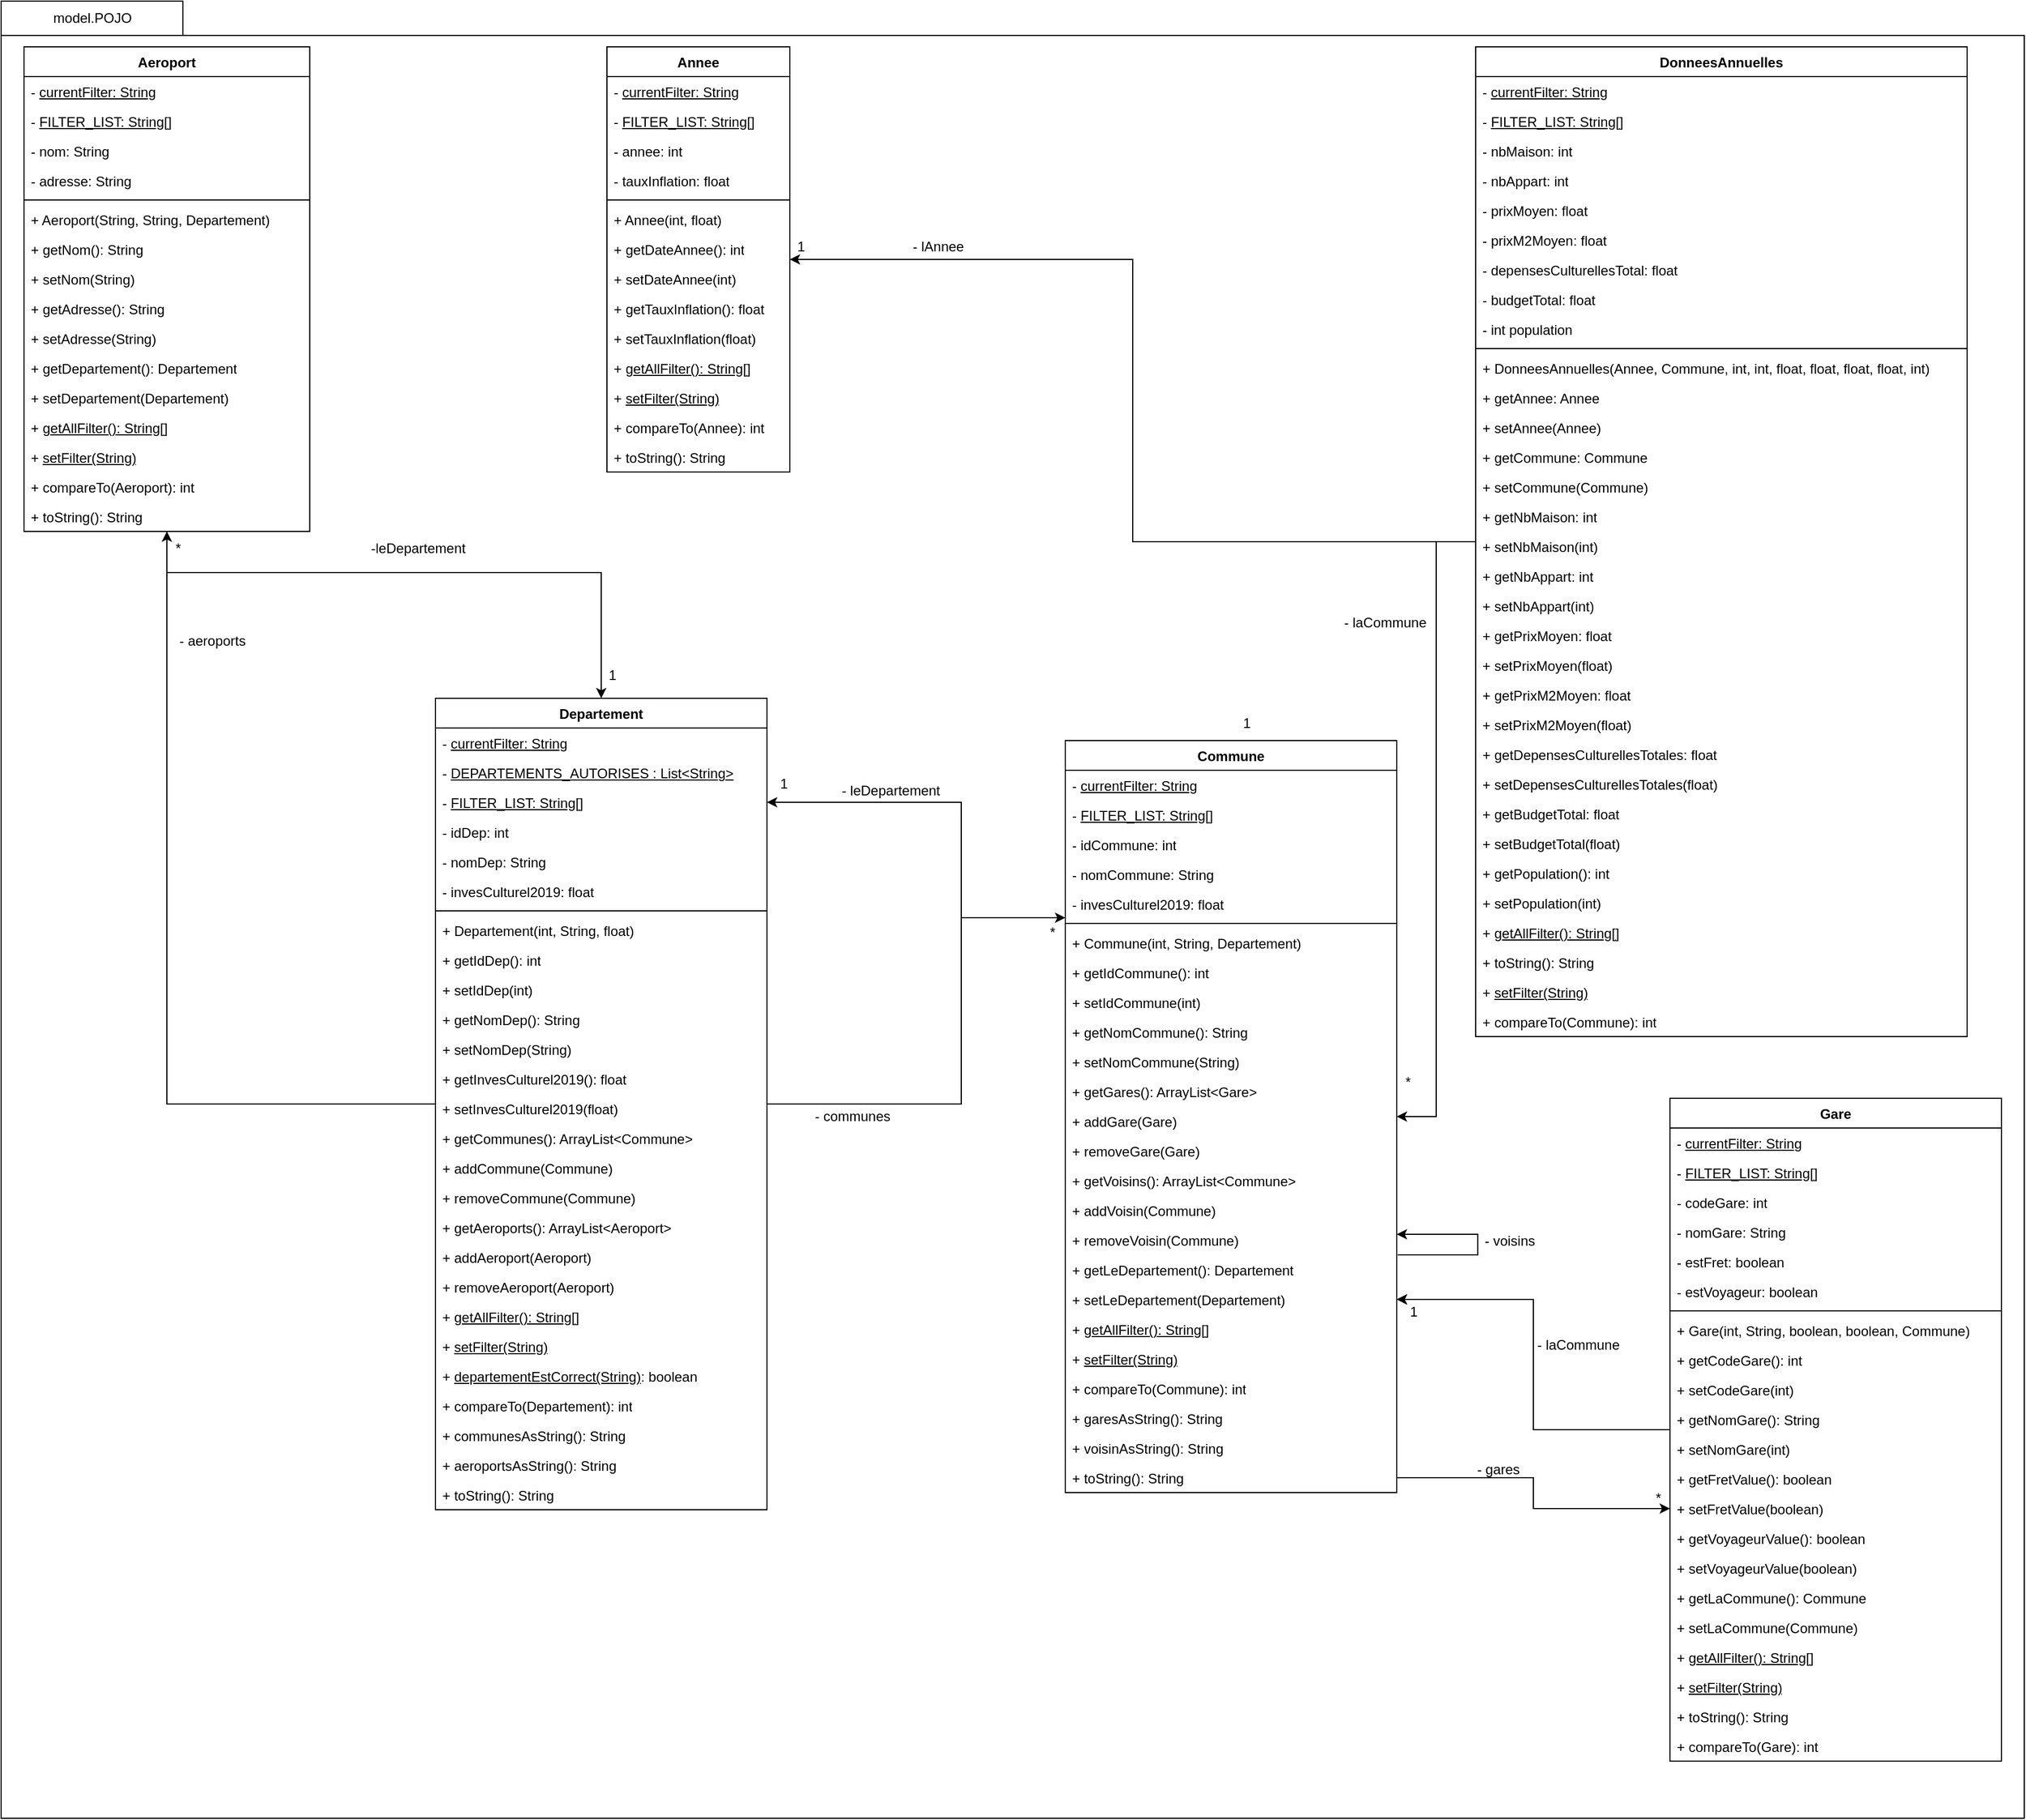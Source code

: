 <mxfile version="24.5.3" type="device">
  <diagram name="Page-1" id="NXZHxFNxQUKjGU9uJiGu">
    <mxGraphModel dx="2868" dy="1768" grid="1" gridSize="10" guides="1" tooltips="1" connect="1" arrows="1" fold="1" page="1" pageScale="1" pageWidth="1169" pageHeight="827" math="0" shadow="0">
      <root>
        <mxCell id="0" />
        <mxCell id="1" parent="0" />
        <mxCell id="ICdErOhjOnk36Kv6KxMm-1" value="" style="shape=folder;fontStyle=1;spacingTop=10;tabWidth=100;tabHeight=30;tabPosition=left;html=1;whiteSpace=wrap;" parent="1" vertex="1">
          <mxGeometry y="10" width="1770" height="1590" as="geometry" />
        </mxCell>
        <mxCell id="ICdErOhjOnk36Kv6KxMm-48" style="edgeStyle=orthogonalEdgeStyle;rounded=0;orthogonalLoop=1;jettySize=auto;html=1;" parent="1" source="ICdErOhjOnk36Kv6KxMm-4" target="ICdErOhjOnk36Kv6KxMm-44" edge="1">
          <mxGeometry relative="1" as="geometry">
            <Array as="points">
              <mxPoint x="145" y="510" />
              <mxPoint x="525" y="510" />
            </Array>
          </mxGeometry>
        </mxCell>
        <mxCell id="ICdErOhjOnk36Kv6KxMm-4" value="Aeroport" style="swimlane;fontStyle=1;align=center;verticalAlign=top;childLayout=stackLayout;horizontal=1;startSize=26;horizontalStack=0;resizeParent=1;resizeParentMax=0;resizeLast=0;collapsible=1;marginBottom=0;whiteSpace=wrap;html=1;" parent="1" vertex="1">
          <mxGeometry x="20" y="50" width="250" height="424" as="geometry" />
        </mxCell>
        <mxCell id="ICdErOhjOnk36Kv6KxMm-5" value="- &lt;u&gt;currentFilter: String&lt;/u&gt;" style="text;strokeColor=none;fillColor=none;align=left;verticalAlign=top;spacingLeft=4;spacingRight=4;overflow=hidden;rotatable=0;points=[[0,0.5],[1,0.5]];portConstraint=eastwest;whiteSpace=wrap;html=1;" parent="ICdErOhjOnk36Kv6KxMm-4" vertex="1">
          <mxGeometry y="26" width="250" height="26" as="geometry" />
        </mxCell>
        <mxCell id="ICdErOhjOnk36Kv6KxMm-8" value="- &lt;u&gt;FILTER_LIST: String[]&lt;/u&gt;" style="text;strokeColor=none;fillColor=none;align=left;verticalAlign=top;spacingLeft=4;spacingRight=4;overflow=hidden;rotatable=0;points=[[0,0.5],[1,0.5]];portConstraint=eastwest;whiteSpace=wrap;html=1;" parent="ICdErOhjOnk36Kv6KxMm-4" vertex="1">
          <mxGeometry y="52" width="250" height="26" as="geometry" />
        </mxCell>
        <mxCell id="ICdErOhjOnk36Kv6KxMm-9" value="- nom: String" style="text;strokeColor=none;fillColor=none;align=left;verticalAlign=top;spacingLeft=4;spacingRight=4;overflow=hidden;rotatable=0;points=[[0,0.5],[1,0.5]];portConstraint=eastwest;whiteSpace=wrap;html=1;" parent="ICdErOhjOnk36Kv6KxMm-4" vertex="1">
          <mxGeometry y="78" width="250" height="26" as="geometry" />
        </mxCell>
        <mxCell id="ICdErOhjOnk36Kv6KxMm-10" value="- adresse: String" style="text;strokeColor=none;fillColor=none;align=left;verticalAlign=top;spacingLeft=4;spacingRight=4;overflow=hidden;rotatable=0;points=[[0,0.5],[1,0.5]];portConstraint=eastwest;whiteSpace=wrap;html=1;" parent="ICdErOhjOnk36Kv6KxMm-4" vertex="1">
          <mxGeometry y="104" width="250" height="26" as="geometry" />
        </mxCell>
        <mxCell id="ICdErOhjOnk36Kv6KxMm-6" value="" style="line;strokeWidth=1;fillColor=none;align=left;verticalAlign=middle;spacingTop=-1;spacingLeft=3;spacingRight=3;rotatable=0;labelPosition=right;points=[];portConstraint=eastwest;strokeColor=inherit;" parent="ICdErOhjOnk36Kv6KxMm-4" vertex="1">
          <mxGeometry y="130" width="250" height="8" as="geometry" />
        </mxCell>
        <mxCell id="ICdErOhjOnk36Kv6KxMm-7" value="+ Aeroport(String, String, Departement)" style="text;strokeColor=none;fillColor=none;align=left;verticalAlign=top;spacingLeft=4;spacingRight=4;overflow=hidden;rotatable=0;points=[[0,0.5],[1,0.5]];portConstraint=eastwest;whiteSpace=wrap;html=1;" parent="ICdErOhjOnk36Kv6KxMm-4" vertex="1">
          <mxGeometry y="138" width="250" height="26" as="geometry" />
        </mxCell>
        <mxCell id="ICdErOhjOnk36Kv6KxMm-11" value="+ getNom(): String" style="text;strokeColor=none;fillColor=none;align=left;verticalAlign=top;spacingLeft=4;spacingRight=4;overflow=hidden;rotatable=0;points=[[0,0.5],[1,0.5]];portConstraint=eastwest;whiteSpace=wrap;html=1;" parent="ICdErOhjOnk36Kv6KxMm-4" vertex="1">
          <mxGeometry y="164" width="250" height="26" as="geometry" />
        </mxCell>
        <mxCell id="ICdErOhjOnk36Kv6KxMm-12" value="+ setNom(String)" style="text;strokeColor=none;fillColor=none;align=left;verticalAlign=top;spacingLeft=4;spacingRight=4;overflow=hidden;rotatable=0;points=[[0,0.5],[1,0.5]];portConstraint=eastwest;whiteSpace=wrap;html=1;" parent="ICdErOhjOnk36Kv6KxMm-4" vertex="1">
          <mxGeometry y="190" width="250" height="26" as="geometry" />
        </mxCell>
        <mxCell id="ICdErOhjOnk36Kv6KxMm-13" value="+ getAdresse(): String" style="text;strokeColor=none;fillColor=none;align=left;verticalAlign=top;spacingLeft=4;spacingRight=4;overflow=hidden;rotatable=0;points=[[0,0.5],[1,0.5]];portConstraint=eastwest;whiteSpace=wrap;html=1;" parent="ICdErOhjOnk36Kv6KxMm-4" vertex="1">
          <mxGeometry y="216" width="250" height="26" as="geometry" />
        </mxCell>
        <mxCell id="ICdErOhjOnk36Kv6KxMm-14" value="+ setAdresse(String)" style="text;strokeColor=none;fillColor=none;align=left;verticalAlign=top;spacingLeft=4;spacingRight=4;overflow=hidden;rotatable=0;points=[[0,0.5],[1,0.5]];portConstraint=eastwest;whiteSpace=wrap;html=1;" parent="ICdErOhjOnk36Kv6KxMm-4" vertex="1">
          <mxGeometry y="242" width="250" height="26" as="geometry" />
        </mxCell>
        <mxCell id="ICdErOhjOnk36Kv6KxMm-15" value="+ getDepartement(): Departement" style="text;strokeColor=none;fillColor=none;align=left;verticalAlign=top;spacingLeft=4;spacingRight=4;overflow=hidden;rotatable=0;points=[[0,0.5],[1,0.5]];portConstraint=eastwest;whiteSpace=wrap;html=1;" parent="ICdErOhjOnk36Kv6KxMm-4" vertex="1">
          <mxGeometry y="268" width="250" height="26" as="geometry" />
        </mxCell>
        <mxCell id="ICdErOhjOnk36Kv6KxMm-16" value="+ setDepartement(Departement)" style="text;strokeColor=none;fillColor=none;align=left;verticalAlign=top;spacingLeft=4;spacingRight=4;overflow=hidden;rotatable=0;points=[[0,0.5],[1,0.5]];portConstraint=eastwest;whiteSpace=wrap;html=1;" parent="ICdErOhjOnk36Kv6KxMm-4" vertex="1">
          <mxGeometry y="294" width="250" height="26" as="geometry" />
        </mxCell>
        <mxCell id="ICdErOhjOnk36Kv6KxMm-17" value="+ &lt;u&gt;getAllFilter(): String[]&lt;/u&gt;" style="text;strokeColor=none;fillColor=none;align=left;verticalAlign=top;spacingLeft=4;spacingRight=4;overflow=hidden;rotatable=0;points=[[0,0.5],[1,0.5]];portConstraint=eastwest;whiteSpace=wrap;html=1;" parent="ICdErOhjOnk36Kv6KxMm-4" vertex="1">
          <mxGeometry y="320" width="250" height="26" as="geometry" />
        </mxCell>
        <mxCell id="ICdErOhjOnk36Kv6KxMm-18" value="+ &lt;u&gt;setFilter(String)&lt;/u&gt;" style="text;strokeColor=none;fillColor=none;align=left;verticalAlign=top;spacingLeft=4;spacingRight=4;overflow=hidden;rotatable=0;points=[[0,0.5],[1,0.5]];portConstraint=eastwest;whiteSpace=wrap;html=1;" parent="ICdErOhjOnk36Kv6KxMm-4" vertex="1">
          <mxGeometry y="346" width="250" height="26" as="geometry" />
        </mxCell>
        <mxCell id="ICdErOhjOnk36Kv6KxMm-19" value="+ compareTo(Aeroport): int" style="text;strokeColor=none;fillColor=none;align=left;verticalAlign=top;spacingLeft=4;spacingRight=4;overflow=hidden;rotatable=0;points=[[0,0.5],[1,0.5]];portConstraint=eastwest;whiteSpace=wrap;html=1;" parent="ICdErOhjOnk36Kv6KxMm-4" vertex="1">
          <mxGeometry y="372" width="250" height="26" as="geometry" />
        </mxCell>
        <mxCell id="ICdErOhjOnk36Kv6KxMm-20" value="+ toString(): String" style="text;strokeColor=none;fillColor=none;align=left;verticalAlign=top;spacingLeft=4;spacingRight=4;overflow=hidden;rotatable=0;points=[[0,0.5],[1,0.5]];portConstraint=eastwest;whiteSpace=wrap;html=1;" parent="ICdErOhjOnk36Kv6KxMm-4" vertex="1">
          <mxGeometry y="398" width="250" height="26" as="geometry" />
        </mxCell>
        <mxCell id="ICdErOhjOnk36Kv6KxMm-25" value="Ann&lt;span style=&quot;background-color: initial;&quot;&gt;ee&lt;/span&gt;" style="swimlane;fontStyle=1;align=center;verticalAlign=top;childLayout=stackLayout;horizontal=1;startSize=26;horizontalStack=0;resizeParent=1;resizeParentMax=0;resizeLast=0;collapsible=1;marginBottom=0;whiteSpace=wrap;html=1;" parent="1" vertex="1">
          <mxGeometry x="530" y="50" width="160" height="372" as="geometry" />
        </mxCell>
        <mxCell id="ICdErOhjOnk36Kv6KxMm-26" value="- &lt;u&gt;currentFilter: String&lt;/u&gt;" style="text;strokeColor=none;fillColor=none;align=left;verticalAlign=top;spacingLeft=4;spacingRight=4;overflow=hidden;rotatable=0;points=[[0,0.5],[1,0.5]];portConstraint=eastwest;whiteSpace=wrap;html=1;" parent="ICdErOhjOnk36Kv6KxMm-25" vertex="1">
          <mxGeometry y="26" width="160" height="26" as="geometry" />
        </mxCell>
        <mxCell id="ICdErOhjOnk36Kv6KxMm-29" value="- &lt;u&gt;FILTER_LIST: String[]&lt;/u&gt;" style="text;strokeColor=none;fillColor=none;align=left;verticalAlign=top;spacingLeft=4;spacingRight=4;overflow=hidden;rotatable=0;points=[[0,0.5],[1,0.5]];portConstraint=eastwest;whiteSpace=wrap;html=1;" parent="ICdErOhjOnk36Kv6KxMm-25" vertex="1">
          <mxGeometry y="52" width="160" height="26" as="geometry" />
        </mxCell>
        <mxCell id="ICdErOhjOnk36Kv6KxMm-30" value="- annee: int" style="text;strokeColor=none;fillColor=none;align=left;verticalAlign=top;spacingLeft=4;spacingRight=4;overflow=hidden;rotatable=0;points=[[0,0.5],[1,0.5]];portConstraint=eastwest;whiteSpace=wrap;html=1;" parent="ICdErOhjOnk36Kv6KxMm-25" vertex="1">
          <mxGeometry y="78" width="160" height="26" as="geometry" />
        </mxCell>
        <mxCell id="ICdErOhjOnk36Kv6KxMm-31" value="- tauxInflation: float" style="text;strokeColor=none;fillColor=none;align=left;verticalAlign=top;spacingLeft=4;spacingRight=4;overflow=hidden;rotatable=0;points=[[0,0.5],[1,0.5]];portConstraint=eastwest;whiteSpace=wrap;html=1;" parent="ICdErOhjOnk36Kv6KxMm-25" vertex="1">
          <mxGeometry y="104" width="160" height="26" as="geometry" />
        </mxCell>
        <mxCell id="ICdErOhjOnk36Kv6KxMm-27" value="" style="line;strokeWidth=1;fillColor=none;align=left;verticalAlign=middle;spacingTop=-1;spacingLeft=3;spacingRight=3;rotatable=0;labelPosition=right;points=[];portConstraint=eastwest;strokeColor=inherit;" parent="ICdErOhjOnk36Kv6KxMm-25" vertex="1">
          <mxGeometry y="130" width="160" height="8" as="geometry" />
        </mxCell>
        <mxCell id="ICdErOhjOnk36Kv6KxMm-28" value="+ Annee(int, float)" style="text;strokeColor=none;fillColor=none;align=left;verticalAlign=top;spacingLeft=4;spacingRight=4;overflow=hidden;rotatable=0;points=[[0,0.5],[1,0.5]];portConstraint=eastwest;whiteSpace=wrap;html=1;" parent="ICdErOhjOnk36Kv6KxMm-25" vertex="1">
          <mxGeometry y="138" width="160" height="26" as="geometry" />
        </mxCell>
        <mxCell id="ICdErOhjOnk36Kv6KxMm-32" value="+ getDateAnnee(): int" style="text;strokeColor=none;fillColor=none;align=left;verticalAlign=top;spacingLeft=4;spacingRight=4;overflow=hidden;rotatable=0;points=[[0,0.5],[1,0.5]];portConstraint=eastwest;whiteSpace=wrap;html=1;" parent="ICdErOhjOnk36Kv6KxMm-25" vertex="1">
          <mxGeometry y="164" width="160" height="26" as="geometry" />
        </mxCell>
        <mxCell id="ICdErOhjOnk36Kv6KxMm-33" value="+ setDateAnnee(int)" style="text;strokeColor=none;fillColor=none;align=left;verticalAlign=top;spacingLeft=4;spacingRight=4;overflow=hidden;rotatable=0;points=[[0,0.5],[1,0.5]];portConstraint=eastwest;whiteSpace=wrap;html=1;" parent="ICdErOhjOnk36Kv6KxMm-25" vertex="1">
          <mxGeometry y="190" width="160" height="26" as="geometry" />
        </mxCell>
        <mxCell id="ICdErOhjOnk36Kv6KxMm-34" value="+ getTauxInflation(): float" style="text;strokeColor=none;fillColor=none;align=left;verticalAlign=top;spacingLeft=4;spacingRight=4;overflow=hidden;rotatable=0;points=[[0,0.5],[1,0.5]];portConstraint=eastwest;whiteSpace=wrap;html=1;" parent="ICdErOhjOnk36Kv6KxMm-25" vertex="1">
          <mxGeometry y="216" width="160" height="26" as="geometry" />
        </mxCell>
        <mxCell id="ICdErOhjOnk36Kv6KxMm-35" value="+ setTauxInflation(float)" style="text;strokeColor=none;fillColor=none;align=left;verticalAlign=top;spacingLeft=4;spacingRight=4;overflow=hidden;rotatable=0;points=[[0,0.5],[1,0.5]];portConstraint=eastwest;whiteSpace=wrap;html=1;" parent="ICdErOhjOnk36Kv6KxMm-25" vertex="1">
          <mxGeometry y="242" width="160" height="26" as="geometry" />
        </mxCell>
        <mxCell id="ICdErOhjOnk36Kv6KxMm-36" value="+ &lt;u&gt;getAllFilter(): String[]&lt;/u&gt;" style="text;strokeColor=none;fillColor=none;align=left;verticalAlign=top;spacingLeft=4;spacingRight=4;overflow=hidden;rotatable=0;points=[[0,0.5],[1,0.5]];portConstraint=eastwest;whiteSpace=wrap;html=1;" parent="ICdErOhjOnk36Kv6KxMm-25" vertex="1">
          <mxGeometry y="268" width="160" height="26" as="geometry" />
        </mxCell>
        <mxCell id="ICdErOhjOnk36Kv6KxMm-37" value="+ &lt;u&gt;setFilter(String)&lt;/u&gt;" style="text;strokeColor=none;fillColor=none;align=left;verticalAlign=top;spacingLeft=4;spacingRight=4;overflow=hidden;rotatable=0;points=[[0,0.5],[1,0.5]];portConstraint=eastwest;whiteSpace=wrap;html=1;" parent="ICdErOhjOnk36Kv6KxMm-25" vertex="1">
          <mxGeometry y="294" width="160" height="26" as="geometry" />
        </mxCell>
        <mxCell id="ICdErOhjOnk36Kv6KxMm-42" value="+ compareTo(Annee): int" style="text;strokeColor=none;fillColor=none;align=left;verticalAlign=top;spacingLeft=4;spacingRight=4;overflow=hidden;rotatable=0;points=[[0,0.5],[1,0.5]];portConstraint=eastwest;whiteSpace=wrap;html=1;" parent="ICdErOhjOnk36Kv6KxMm-25" vertex="1">
          <mxGeometry y="320" width="160" height="26" as="geometry" />
        </mxCell>
        <mxCell id="ICdErOhjOnk36Kv6KxMm-43" value="+ toString(): String" style="text;strokeColor=none;fillColor=none;align=left;verticalAlign=top;spacingLeft=4;spacingRight=4;overflow=hidden;rotatable=0;points=[[0,0.5],[1,0.5]];portConstraint=eastwest;whiteSpace=wrap;html=1;" parent="ICdErOhjOnk36Kv6KxMm-25" vertex="1">
          <mxGeometry y="346" width="160" height="26" as="geometry" />
        </mxCell>
        <mxCell id="ICdErOhjOnk36Kv6KxMm-55" style="edgeStyle=orthogonalEdgeStyle;rounded=0;orthogonalLoop=1;jettySize=auto;html=1;" parent="1" source="ICdErOhjOnk36Kv6KxMm-44" target="ICdErOhjOnk36Kv6KxMm-4" edge="1">
          <mxGeometry relative="1" as="geometry" />
        </mxCell>
        <mxCell id="udYk3BT6FUk40Vf4wr5t-50" style="edgeStyle=orthogonalEdgeStyle;rounded=0;orthogonalLoop=1;jettySize=auto;html=1;" parent="1" source="ICdErOhjOnk36Kv6KxMm-44" target="udYk3BT6FUk40Vf4wr5t-20" edge="1">
          <mxGeometry relative="1" as="geometry">
            <Array as="points">
              <mxPoint x="840" y="975" />
              <mxPoint x="840" y="812" />
            </Array>
          </mxGeometry>
        </mxCell>
        <mxCell id="ICdErOhjOnk36Kv6KxMm-44" value="Departement" style="swimlane;fontStyle=1;align=center;verticalAlign=top;childLayout=stackLayout;horizontal=1;startSize=26;horizontalStack=0;resizeParent=1;resizeParentMax=0;resizeLast=0;collapsible=1;marginBottom=0;whiteSpace=wrap;html=1;" parent="1" vertex="1">
          <mxGeometry x="380" y="620" width="290" height="710" as="geometry" />
        </mxCell>
        <mxCell id="ICdErOhjOnk36Kv6KxMm-45" value="- &lt;u&gt;currentFilter: String&lt;/u&gt;" style="text;strokeColor=none;fillColor=none;align=left;verticalAlign=top;spacingLeft=4;spacingRight=4;overflow=hidden;rotatable=0;points=[[0,0.5],[1,0.5]];portConstraint=eastwest;whiteSpace=wrap;html=1;" parent="ICdErOhjOnk36Kv6KxMm-44" vertex="1">
          <mxGeometry y="26" width="290" height="26" as="geometry" />
        </mxCell>
        <mxCell id="ICdErOhjOnk36Kv6KxMm-51" value="- &lt;u&gt;DEPARTEMENTS_AUTORISES : List&amp;lt;String&amp;gt;&lt;/u&gt;" style="text;strokeColor=none;fillColor=none;align=left;verticalAlign=top;spacingLeft=4;spacingRight=4;overflow=hidden;rotatable=0;points=[[0,0.5],[1,0.5]];portConstraint=eastwest;whiteSpace=wrap;html=1;" parent="ICdErOhjOnk36Kv6KxMm-44" vertex="1">
          <mxGeometry y="52" width="290" height="26" as="geometry" />
        </mxCell>
        <mxCell id="ICdErOhjOnk36Kv6KxMm-50" value="- &lt;u&gt;FILTER_LIST: String[]&lt;/u&gt;" style="text;strokeColor=none;fillColor=none;align=left;verticalAlign=top;spacingLeft=4;spacingRight=4;overflow=hidden;rotatable=0;points=[[0,0.5],[1,0.5]];portConstraint=eastwest;whiteSpace=wrap;html=1;" parent="ICdErOhjOnk36Kv6KxMm-44" vertex="1">
          <mxGeometry y="78" width="290" height="26" as="geometry" />
        </mxCell>
        <mxCell id="ICdErOhjOnk36Kv6KxMm-52" value="- idDep: int" style="text;strokeColor=none;fillColor=none;align=left;verticalAlign=top;spacingLeft=4;spacingRight=4;overflow=hidden;rotatable=0;points=[[0,0.5],[1,0.5]];portConstraint=eastwest;whiteSpace=wrap;html=1;" parent="ICdErOhjOnk36Kv6KxMm-44" vertex="1">
          <mxGeometry y="104" width="290" height="26" as="geometry" />
        </mxCell>
        <mxCell id="ICdErOhjOnk36Kv6KxMm-53" value="- nomDep: String" style="text;strokeColor=none;fillColor=none;align=left;verticalAlign=top;spacingLeft=4;spacingRight=4;overflow=hidden;rotatable=0;points=[[0,0.5],[1,0.5]];portConstraint=eastwest;whiteSpace=wrap;html=1;" parent="ICdErOhjOnk36Kv6KxMm-44" vertex="1">
          <mxGeometry y="130" width="290" height="26" as="geometry" />
        </mxCell>
        <mxCell id="ICdErOhjOnk36Kv6KxMm-54" value="- invesCulturel2019: float" style="text;strokeColor=none;fillColor=none;align=left;verticalAlign=top;spacingLeft=4;spacingRight=4;overflow=hidden;rotatable=0;points=[[0,0.5],[1,0.5]];portConstraint=eastwest;whiteSpace=wrap;html=1;" parent="ICdErOhjOnk36Kv6KxMm-44" vertex="1">
          <mxGeometry y="156" width="290" height="26" as="geometry" />
        </mxCell>
        <mxCell id="ICdErOhjOnk36Kv6KxMm-46" value="" style="line;strokeWidth=1;fillColor=none;align=left;verticalAlign=middle;spacingTop=-1;spacingLeft=3;spacingRight=3;rotatable=0;labelPosition=right;points=[];portConstraint=eastwest;strokeColor=inherit;" parent="ICdErOhjOnk36Kv6KxMm-44" vertex="1">
          <mxGeometry y="182" width="290" height="8" as="geometry" />
        </mxCell>
        <mxCell id="ICdErOhjOnk36Kv6KxMm-47" value="+ Departement(int, String, float)" style="text;strokeColor=none;fillColor=none;align=left;verticalAlign=top;spacingLeft=4;spacingRight=4;overflow=hidden;rotatable=0;points=[[0,0.5],[1,0.5]];portConstraint=eastwest;whiteSpace=wrap;html=1;" parent="ICdErOhjOnk36Kv6KxMm-44" vertex="1">
          <mxGeometry y="190" width="290" height="26" as="geometry" />
        </mxCell>
        <mxCell id="ICdErOhjOnk36Kv6KxMm-58" value="+ getIdDep(): int" style="text;strokeColor=none;fillColor=none;align=left;verticalAlign=top;spacingLeft=4;spacingRight=4;overflow=hidden;rotatable=0;points=[[0,0.5],[1,0.5]];portConstraint=eastwest;whiteSpace=wrap;html=1;" parent="ICdErOhjOnk36Kv6KxMm-44" vertex="1">
          <mxGeometry y="216" width="290" height="26" as="geometry" />
        </mxCell>
        <mxCell id="ICdErOhjOnk36Kv6KxMm-59" value="+ setIdDep(int)" style="text;strokeColor=none;fillColor=none;align=left;verticalAlign=top;spacingLeft=4;spacingRight=4;overflow=hidden;rotatable=0;points=[[0,0.5],[1,0.5]];portConstraint=eastwest;whiteSpace=wrap;html=1;" parent="ICdErOhjOnk36Kv6KxMm-44" vertex="1">
          <mxGeometry y="242" width="290" height="26" as="geometry" />
        </mxCell>
        <mxCell id="ICdErOhjOnk36Kv6KxMm-62" value="+ getNomDep(): String&lt;div&gt;&lt;br&gt;&lt;/div&gt;" style="text;strokeColor=none;fillColor=none;align=left;verticalAlign=top;spacingLeft=4;spacingRight=4;overflow=hidden;rotatable=0;points=[[0,0.5],[1,0.5]];portConstraint=eastwest;whiteSpace=wrap;html=1;" parent="ICdErOhjOnk36Kv6KxMm-44" vertex="1">
          <mxGeometry y="268" width="290" height="26" as="geometry" />
        </mxCell>
        <mxCell id="ICdErOhjOnk36Kv6KxMm-61" value="+ setNomDep(String)" style="text;strokeColor=none;fillColor=none;align=left;verticalAlign=top;spacingLeft=4;spacingRight=4;overflow=hidden;rotatable=0;points=[[0,0.5],[1,0.5]];portConstraint=eastwest;whiteSpace=wrap;html=1;" parent="ICdErOhjOnk36Kv6KxMm-44" vertex="1">
          <mxGeometry y="294" width="290" height="26" as="geometry" />
        </mxCell>
        <mxCell id="ICdErOhjOnk36Kv6KxMm-63" value="+ getInvesCulturel2019(): float" style="text;strokeColor=none;fillColor=none;align=left;verticalAlign=top;spacingLeft=4;spacingRight=4;overflow=hidden;rotatable=0;points=[[0,0.5],[1,0.5]];portConstraint=eastwest;whiteSpace=wrap;html=1;" parent="ICdErOhjOnk36Kv6KxMm-44" vertex="1">
          <mxGeometry y="320" width="290" height="26" as="geometry" />
        </mxCell>
        <mxCell id="ICdErOhjOnk36Kv6KxMm-64" value="+ setInvesCulturel2019(float)" style="text;strokeColor=none;fillColor=none;align=left;verticalAlign=top;spacingLeft=4;spacingRight=4;overflow=hidden;rotatable=0;points=[[0,0.5],[1,0.5]];portConstraint=eastwest;whiteSpace=wrap;html=1;" parent="ICdErOhjOnk36Kv6KxMm-44" vertex="1">
          <mxGeometry y="346" width="290" height="26" as="geometry" />
        </mxCell>
        <mxCell id="udYk3BT6FUk40Vf4wr5t-1" value="+ getCommunes(): ArrayList&amp;lt;Commune&amp;gt;" style="text;strokeColor=none;fillColor=none;align=left;verticalAlign=top;spacingLeft=4;spacingRight=4;overflow=hidden;rotatable=0;points=[[0,0.5],[1,0.5]];portConstraint=eastwest;whiteSpace=wrap;html=1;" parent="ICdErOhjOnk36Kv6KxMm-44" vertex="1">
          <mxGeometry y="372" width="290" height="26" as="geometry" />
        </mxCell>
        <mxCell id="udYk3BT6FUk40Vf4wr5t-2" value="+ addCommune(Commune)" style="text;strokeColor=none;fillColor=none;align=left;verticalAlign=top;spacingLeft=4;spacingRight=4;overflow=hidden;rotatable=0;points=[[0,0.5],[1,0.5]];portConstraint=eastwest;whiteSpace=wrap;html=1;" parent="ICdErOhjOnk36Kv6KxMm-44" vertex="1">
          <mxGeometry y="398" width="290" height="26" as="geometry" />
        </mxCell>
        <mxCell id="udYk3BT6FUk40Vf4wr5t-3" value="+ removeCommune(Commune)" style="text;strokeColor=none;fillColor=none;align=left;verticalAlign=top;spacingLeft=4;spacingRight=4;overflow=hidden;rotatable=0;points=[[0,0.5],[1,0.5]];portConstraint=eastwest;whiteSpace=wrap;html=1;" parent="ICdErOhjOnk36Kv6KxMm-44" vertex="1">
          <mxGeometry y="424" width="290" height="26" as="geometry" />
        </mxCell>
        <mxCell id="udYk3BT6FUk40Vf4wr5t-8" value="+ getAeroports(): ArrayList&amp;lt;Aeroport&amp;gt;" style="text;strokeColor=none;fillColor=none;align=left;verticalAlign=top;spacingLeft=4;spacingRight=4;overflow=hidden;rotatable=0;points=[[0,0.5],[1,0.5]];portConstraint=eastwest;whiteSpace=wrap;html=1;" parent="ICdErOhjOnk36Kv6KxMm-44" vertex="1">
          <mxGeometry y="450" width="290" height="26" as="geometry" />
        </mxCell>
        <mxCell id="udYk3BT6FUk40Vf4wr5t-9" value="+ addAeroport(Aeroport&lt;span style=&quot;background-color: initial;&quot;&gt;)&lt;/span&gt;" style="text;strokeColor=none;fillColor=none;align=left;verticalAlign=top;spacingLeft=4;spacingRight=4;overflow=hidden;rotatable=0;points=[[0,0.5],[1,0.5]];portConstraint=eastwest;whiteSpace=wrap;html=1;" parent="ICdErOhjOnk36Kv6KxMm-44" vertex="1">
          <mxGeometry y="476" width="290" height="26" as="geometry" />
        </mxCell>
        <mxCell id="udYk3BT6FUk40Vf4wr5t-10" value="+ removeAeroport(Aeroport)" style="text;strokeColor=none;fillColor=none;align=left;verticalAlign=top;spacingLeft=4;spacingRight=4;overflow=hidden;rotatable=0;points=[[0,0.5],[1,0.5]];portConstraint=eastwest;whiteSpace=wrap;html=1;" parent="ICdErOhjOnk36Kv6KxMm-44" vertex="1">
          <mxGeometry y="502" width="290" height="26" as="geometry" />
        </mxCell>
        <mxCell id="udYk3BT6FUk40Vf4wr5t-15" value="+ &lt;u&gt;getAllFilter(): String[]&lt;/u&gt;" style="text;strokeColor=none;fillColor=none;align=left;verticalAlign=top;spacingLeft=4;spacingRight=4;overflow=hidden;rotatable=0;points=[[0,0.5],[1,0.5]];portConstraint=eastwest;whiteSpace=wrap;html=1;" parent="ICdErOhjOnk36Kv6KxMm-44" vertex="1">
          <mxGeometry y="528" width="290" height="26" as="geometry" />
        </mxCell>
        <mxCell id="udYk3BT6FUk40Vf4wr5t-16" value="+ &lt;u&gt;setFilter(String)&lt;/u&gt;" style="text;strokeColor=none;fillColor=none;align=left;verticalAlign=top;spacingLeft=4;spacingRight=4;overflow=hidden;rotatable=0;points=[[0,0.5],[1,0.5]];portConstraint=eastwest;whiteSpace=wrap;html=1;" parent="ICdErOhjOnk36Kv6KxMm-44" vertex="1">
          <mxGeometry y="554" width="290" height="26" as="geometry" />
        </mxCell>
        <mxCell id="udYk3BT6FUk40Vf4wr5t-14" value="+ &lt;u&gt;departementEstCorrect(String)&lt;/u&gt;: boolean" style="text;strokeColor=none;fillColor=none;align=left;verticalAlign=top;spacingLeft=4;spacingRight=4;overflow=hidden;rotatable=0;points=[[0,0.5],[1,0.5]];portConstraint=eastwest;whiteSpace=wrap;html=1;" parent="ICdErOhjOnk36Kv6KxMm-44" vertex="1">
          <mxGeometry y="580" width="290" height="26" as="geometry" />
        </mxCell>
        <mxCell id="udYk3BT6FUk40Vf4wr5t-11" value="+ compareTo(Departement): int" style="text;strokeColor=none;fillColor=none;align=left;verticalAlign=top;spacingLeft=4;spacingRight=4;overflow=hidden;rotatable=0;points=[[0,0.5],[1,0.5]];portConstraint=eastwest;whiteSpace=wrap;html=1;" parent="ICdErOhjOnk36Kv6KxMm-44" vertex="1">
          <mxGeometry y="606" width="290" height="26" as="geometry" />
        </mxCell>
        <mxCell id="udYk3BT6FUk40Vf4wr5t-12" value="+ communesAsString(): String" style="text;strokeColor=none;fillColor=none;align=left;verticalAlign=top;spacingLeft=4;spacingRight=4;overflow=hidden;rotatable=0;points=[[0,0.5],[1,0.5]];portConstraint=eastwest;whiteSpace=wrap;html=1;" parent="ICdErOhjOnk36Kv6KxMm-44" vertex="1">
          <mxGeometry y="632" width="290" height="26" as="geometry" />
        </mxCell>
        <mxCell id="udYk3BT6FUk40Vf4wr5t-19" value="+ aeroportsAsString(): String" style="text;strokeColor=none;fillColor=none;align=left;verticalAlign=top;spacingLeft=4;spacingRight=4;overflow=hidden;rotatable=0;points=[[0,0.5],[1,0.5]];portConstraint=eastwest;whiteSpace=wrap;html=1;" parent="ICdErOhjOnk36Kv6KxMm-44" vertex="1">
          <mxGeometry y="658" width="290" height="26" as="geometry" />
        </mxCell>
        <mxCell id="udYk3BT6FUk40Vf4wr5t-17" value="+ toString(): String" style="text;strokeColor=none;fillColor=none;align=left;verticalAlign=top;spacingLeft=4;spacingRight=4;overflow=hidden;rotatable=0;points=[[0,0.5],[1,0.5]];portConstraint=eastwest;whiteSpace=wrap;html=1;" parent="ICdErOhjOnk36Kv6KxMm-44" vertex="1">
          <mxGeometry y="684" width="290" height="26" as="geometry" />
        </mxCell>
        <mxCell id="ICdErOhjOnk36Kv6KxMm-49" value="-leDepartement" style="text;html=1;align=center;verticalAlign=middle;whiteSpace=wrap;rounded=0;" parent="1" vertex="1">
          <mxGeometry x="320" y="474" width="90" height="30" as="geometry" />
        </mxCell>
        <mxCell id="ICdErOhjOnk36Kv6KxMm-56" value="*" style="text;html=1;align=center;verticalAlign=middle;whiteSpace=wrap;rounded=0;" parent="1" vertex="1">
          <mxGeometry x="150" y="474" width="10" height="30" as="geometry" />
        </mxCell>
        <mxCell id="ICdErOhjOnk36Kv6KxMm-57" value="- aeroports" style="text;html=1;align=center;verticalAlign=middle;whiteSpace=wrap;rounded=0;" parent="1" vertex="1">
          <mxGeometry x="150" y="555" width="70" height="30" as="geometry" />
        </mxCell>
        <mxCell id="udYk3BT6FUk40Vf4wr5t-161" style="edgeStyle=orthogonalEdgeStyle;rounded=0;orthogonalLoop=1;jettySize=auto;html=1;entryX=1;entryY=0.5;entryDx=0;entryDy=0;" parent="1" source="udYk3BT6FUk40Vf4wr5t-121" target="udYk3BT6FUk40Vf4wr5t-62" edge="1">
          <mxGeometry relative="1" as="geometry" />
        </mxCell>
        <mxCell id="udYk3BT6FUk40Vf4wr5t-51" style="edgeStyle=orthogonalEdgeStyle;rounded=0;orthogonalLoop=1;jettySize=auto;html=1;entryX=1;entryY=0.5;entryDx=0;entryDy=0;" parent="1" source="udYk3BT6FUk40Vf4wr5t-20" target="ICdErOhjOnk36Kv6KxMm-50" edge="1">
          <mxGeometry relative="1" as="geometry">
            <Array as="points">
              <mxPoint x="840" y="812" />
              <mxPoint x="840" y="711" />
            </Array>
          </mxGeometry>
        </mxCell>
        <mxCell id="udYk3BT6FUk40Vf4wr5t-166" style="edgeStyle=orthogonalEdgeStyle;rounded=0;orthogonalLoop=1;jettySize=auto;html=1;entryX=1;entryY=0.5;entryDx=0;entryDy=0;" parent="1" source="udYk3BT6FUk40Vf4wr5t-121" target="udYk3BT6FUk40Vf4wr5t-62" edge="1">
          <mxGeometry relative="1" as="geometry" />
        </mxCell>
        <mxCell id="udYk3BT6FUk40Vf4wr5t-121" value="Gare" style="swimlane;fontStyle=1;align=center;verticalAlign=top;childLayout=stackLayout;horizontal=1;startSize=26;horizontalStack=0;resizeParent=1;resizeParentMax=0;resizeLast=0;collapsible=1;marginBottom=0;whiteSpace=wrap;html=1;" parent="1" vertex="1">
          <mxGeometry x="1460" y="970" width="290" height="580" as="geometry" />
        </mxCell>
        <mxCell id="udYk3BT6FUk40Vf4wr5t-126" value="- &lt;u&gt;currentFilter: String&lt;/u&gt;" style="text;strokeColor=none;fillColor=none;align=left;verticalAlign=top;spacingLeft=4;spacingRight=4;overflow=hidden;rotatable=0;points=[[0,0.5],[1,0.5]];portConstraint=eastwest;whiteSpace=wrap;html=1;" parent="udYk3BT6FUk40Vf4wr5t-121" vertex="1">
          <mxGeometry y="26" width="290" height="26" as="geometry" />
        </mxCell>
        <mxCell id="udYk3BT6FUk40Vf4wr5t-127" value="- &lt;u&gt;FILTER_LIST: String[]&lt;/u&gt;" style="text;strokeColor=none;fillColor=none;align=left;verticalAlign=top;spacingLeft=4;spacingRight=4;overflow=hidden;rotatable=0;points=[[0,0.5],[1,0.5]];portConstraint=eastwest;whiteSpace=wrap;html=1;" parent="udYk3BT6FUk40Vf4wr5t-121" vertex="1">
          <mxGeometry y="52" width="290" height="26" as="geometry" />
        </mxCell>
        <mxCell id="udYk3BT6FUk40Vf4wr5t-125" value="- codeGare: int" style="text;strokeColor=none;fillColor=none;align=left;verticalAlign=top;spacingLeft=4;spacingRight=4;overflow=hidden;rotatable=0;points=[[0,0.5],[1,0.5]];portConstraint=eastwest;whiteSpace=wrap;html=1;" parent="udYk3BT6FUk40Vf4wr5t-121" vertex="1">
          <mxGeometry y="78" width="290" height="26" as="geometry" />
        </mxCell>
        <mxCell id="udYk3BT6FUk40Vf4wr5t-122" value="- nomGare: String" style="text;strokeColor=none;fillColor=none;align=left;verticalAlign=top;spacingLeft=4;spacingRight=4;overflow=hidden;rotatable=0;points=[[0,0.5],[1,0.5]];portConstraint=eastwest;whiteSpace=wrap;html=1;" parent="udYk3BT6FUk40Vf4wr5t-121" vertex="1">
          <mxGeometry y="104" width="290" height="26" as="geometry" />
        </mxCell>
        <mxCell id="udYk3BT6FUk40Vf4wr5t-128" value="- estFret: boolean" style="text;strokeColor=none;fillColor=none;align=left;verticalAlign=top;spacingLeft=4;spacingRight=4;overflow=hidden;rotatable=0;points=[[0,0.5],[1,0.5]];portConstraint=eastwest;whiteSpace=wrap;html=1;" parent="udYk3BT6FUk40Vf4wr5t-121" vertex="1">
          <mxGeometry y="130" width="290" height="26" as="geometry" />
        </mxCell>
        <mxCell id="udYk3BT6FUk40Vf4wr5t-129" value="- estVoyageur: boolean" style="text;strokeColor=none;fillColor=none;align=left;verticalAlign=top;spacingLeft=4;spacingRight=4;overflow=hidden;rotatable=0;points=[[0,0.5],[1,0.5]];portConstraint=eastwest;whiteSpace=wrap;html=1;" parent="udYk3BT6FUk40Vf4wr5t-121" vertex="1">
          <mxGeometry y="156" width="290" height="26" as="geometry" />
        </mxCell>
        <mxCell id="udYk3BT6FUk40Vf4wr5t-123" value="" style="line;strokeWidth=1;fillColor=none;align=left;verticalAlign=middle;spacingTop=-1;spacingLeft=3;spacingRight=3;rotatable=0;labelPosition=right;points=[];portConstraint=eastwest;strokeColor=inherit;" parent="udYk3BT6FUk40Vf4wr5t-121" vertex="1">
          <mxGeometry y="182" width="290" height="8" as="geometry" />
        </mxCell>
        <mxCell id="udYk3BT6FUk40Vf4wr5t-124" value="+ Gare(int, String, boolean, boolean, Commune)" style="text;strokeColor=none;fillColor=none;align=left;verticalAlign=top;spacingLeft=4;spacingRight=4;overflow=hidden;rotatable=0;points=[[0,0.5],[1,0.5]];portConstraint=eastwest;whiteSpace=wrap;html=1;" parent="udYk3BT6FUk40Vf4wr5t-121" vertex="1">
          <mxGeometry y="190" width="290" height="26" as="geometry" />
        </mxCell>
        <mxCell id="udYk3BT6FUk40Vf4wr5t-134" value="+ getCodeGare(): int" style="text;strokeColor=none;fillColor=none;align=left;verticalAlign=top;spacingLeft=4;spacingRight=4;overflow=hidden;rotatable=0;points=[[0,0.5],[1,0.5]];portConstraint=eastwest;whiteSpace=wrap;html=1;" parent="udYk3BT6FUk40Vf4wr5t-121" vertex="1">
          <mxGeometry y="216" width="290" height="26" as="geometry" />
        </mxCell>
        <mxCell id="udYk3BT6FUk40Vf4wr5t-135" value="+ setCodeGare(int)" style="text;strokeColor=none;fillColor=none;align=left;verticalAlign=top;spacingLeft=4;spacingRight=4;overflow=hidden;rotatable=0;points=[[0,0.5],[1,0.5]];portConstraint=eastwest;whiteSpace=wrap;html=1;" parent="udYk3BT6FUk40Vf4wr5t-121" vertex="1">
          <mxGeometry y="242" width="290" height="26" as="geometry" />
        </mxCell>
        <mxCell id="udYk3BT6FUk40Vf4wr5t-137" value="+ getNomGare(): String" style="text;strokeColor=none;fillColor=none;align=left;verticalAlign=top;spacingLeft=4;spacingRight=4;overflow=hidden;rotatable=0;points=[[0,0.5],[1,0.5]];portConstraint=eastwest;whiteSpace=wrap;html=1;" parent="udYk3BT6FUk40Vf4wr5t-121" vertex="1">
          <mxGeometry y="268" width="290" height="26" as="geometry" />
        </mxCell>
        <mxCell id="udYk3BT6FUk40Vf4wr5t-136" value="+ setNomGare(int)" style="text;strokeColor=none;fillColor=none;align=left;verticalAlign=top;spacingLeft=4;spacingRight=4;overflow=hidden;rotatable=0;points=[[0,0.5],[1,0.5]];portConstraint=eastwest;whiteSpace=wrap;html=1;" parent="udYk3BT6FUk40Vf4wr5t-121" vertex="1">
          <mxGeometry y="294" width="290" height="26" as="geometry" />
        </mxCell>
        <mxCell id="udYk3BT6FUk40Vf4wr5t-138" value="+ getFretValue(): boolean" style="text;strokeColor=none;fillColor=none;align=left;verticalAlign=top;spacingLeft=4;spacingRight=4;overflow=hidden;rotatable=0;points=[[0,0.5],[1,0.5]];portConstraint=eastwest;whiteSpace=wrap;html=1;" parent="udYk3BT6FUk40Vf4wr5t-121" vertex="1">
          <mxGeometry y="320" width="290" height="26" as="geometry" />
        </mxCell>
        <mxCell id="udYk3BT6FUk40Vf4wr5t-139" value="+ setFretValue(boolean)" style="text;strokeColor=none;fillColor=none;align=left;verticalAlign=top;spacingLeft=4;spacingRight=4;overflow=hidden;rotatable=0;points=[[0,0.5],[1,0.5]];portConstraint=eastwest;whiteSpace=wrap;html=1;" parent="udYk3BT6FUk40Vf4wr5t-121" vertex="1">
          <mxGeometry y="346" width="290" height="26" as="geometry" />
        </mxCell>
        <mxCell id="udYk3BT6FUk40Vf4wr5t-140" value="+ getVoyageurValue(): boolean" style="text;strokeColor=none;fillColor=none;align=left;verticalAlign=top;spacingLeft=4;spacingRight=4;overflow=hidden;rotatable=0;points=[[0,0.5],[1,0.5]];portConstraint=eastwest;whiteSpace=wrap;html=1;" parent="udYk3BT6FUk40Vf4wr5t-121" vertex="1">
          <mxGeometry y="372" width="290" height="26" as="geometry" />
        </mxCell>
        <mxCell id="udYk3BT6FUk40Vf4wr5t-141" value="+ setVoyageurValue(boolean)" style="text;strokeColor=none;fillColor=none;align=left;verticalAlign=top;spacingLeft=4;spacingRight=4;overflow=hidden;rotatable=0;points=[[0,0.5],[1,0.5]];portConstraint=eastwest;whiteSpace=wrap;html=1;" parent="udYk3BT6FUk40Vf4wr5t-121" vertex="1">
          <mxGeometry y="398" width="290" height="26" as="geometry" />
        </mxCell>
        <mxCell id="udYk3BT6FUk40Vf4wr5t-142" value="+ getLaCommune(): Commune" style="text;strokeColor=none;fillColor=none;align=left;verticalAlign=top;spacingLeft=4;spacingRight=4;overflow=hidden;rotatable=0;points=[[0,0.5],[1,0.5]];portConstraint=eastwest;whiteSpace=wrap;html=1;" parent="udYk3BT6FUk40Vf4wr5t-121" vertex="1">
          <mxGeometry y="424" width="290" height="26" as="geometry" />
        </mxCell>
        <mxCell id="udYk3BT6FUk40Vf4wr5t-143" value="+ setLaCommune(Commune)" style="text;strokeColor=none;fillColor=none;align=left;verticalAlign=top;spacingLeft=4;spacingRight=4;overflow=hidden;rotatable=0;points=[[0,0.5],[1,0.5]];portConstraint=eastwest;whiteSpace=wrap;html=1;" parent="udYk3BT6FUk40Vf4wr5t-121" vertex="1">
          <mxGeometry y="450" width="290" height="26" as="geometry" />
        </mxCell>
        <mxCell id="udYk3BT6FUk40Vf4wr5t-157" value="+ &lt;u&gt;getAllFilter(): String[]&lt;/u&gt;" style="text;strokeColor=none;fillColor=none;align=left;verticalAlign=top;spacingLeft=4;spacingRight=4;overflow=hidden;rotatable=0;points=[[0,0.5],[1,0.5]];portConstraint=eastwest;whiteSpace=wrap;html=1;" parent="udYk3BT6FUk40Vf4wr5t-121" vertex="1">
          <mxGeometry y="476" width="290" height="26" as="geometry" />
        </mxCell>
        <mxCell id="udYk3BT6FUk40Vf4wr5t-158" value="+ &lt;u&gt;setFilter(String)&lt;/u&gt;" style="text;strokeColor=none;fillColor=none;align=left;verticalAlign=top;spacingLeft=4;spacingRight=4;overflow=hidden;rotatable=0;points=[[0,0.5],[1,0.5]];portConstraint=eastwest;whiteSpace=wrap;html=1;" parent="udYk3BT6FUk40Vf4wr5t-121" vertex="1">
          <mxGeometry y="502" width="290" height="26" as="geometry" />
        </mxCell>
        <mxCell id="udYk3BT6FUk40Vf4wr5t-160" value="+ toString(): String" style="text;strokeColor=none;fillColor=none;align=left;verticalAlign=top;spacingLeft=4;spacingRight=4;overflow=hidden;rotatable=0;points=[[0,0.5],[1,0.5]];portConstraint=eastwest;whiteSpace=wrap;html=1;" parent="udYk3BT6FUk40Vf4wr5t-121" vertex="1">
          <mxGeometry y="528" width="290" height="26" as="geometry" />
        </mxCell>
        <mxCell id="udYk3BT6FUk40Vf4wr5t-159" value="+ compareTo(Gare): int" style="text;strokeColor=none;fillColor=none;align=left;verticalAlign=top;spacingLeft=4;spacingRight=4;overflow=hidden;rotatable=0;points=[[0,0.5],[1,0.5]];portConstraint=eastwest;whiteSpace=wrap;html=1;" parent="udYk3BT6FUk40Vf4wr5t-121" vertex="1">
          <mxGeometry y="554" width="290" height="26" as="geometry" />
        </mxCell>
        <mxCell id="udYk3BT6FUk40Vf4wr5t-20" value="Commune" style="swimlane;fontStyle=1;align=center;verticalAlign=top;childLayout=stackLayout;horizontal=1;startSize=26;horizontalStack=0;resizeParent=1;resizeParentMax=0;resizeLast=0;collapsible=1;marginBottom=0;whiteSpace=wrap;html=1;" parent="1" vertex="1">
          <mxGeometry x="931" y="657" width="290" height="658" as="geometry" />
        </mxCell>
        <mxCell id="udYk3BT6FUk40Vf4wr5t-21" value="- &lt;u&gt;currentFilter: String&lt;/u&gt;" style="text;strokeColor=none;fillColor=none;align=left;verticalAlign=top;spacingLeft=4;spacingRight=4;overflow=hidden;rotatable=0;points=[[0,0.5],[1,0.5]];portConstraint=eastwest;whiteSpace=wrap;html=1;" parent="udYk3BT6FUk40Vf4wr5t-20" vertex="1">
          <mxGeometry y="26" width="290" height="26" as="geometry" />
        </mxCell>
        <mxCell id="udYk3BT6FUk40Vf4wr5t-23" value="- &lt;u&gt;FILTER_LIST: String[]&lt;/u&gt;" style="text;strokeColor=none;fillColor=none;align=left;verticalAlign=top;spacingLeft=4;spacingRight=4;overflow=hidden;rotatable=0;points=[[0,0.5],[1,0.5]];portConstraint=eastwest;whiteSpace=wrap;html=1;" parent="udYk3BT6FUk40Vf4wr5t-20" vertex="1">
          <mxGeometry y="52" width="290" height="26" as="geometry" />
        </mxCell>
        <mxCell id="udYk3BT6FUk40Vf4wr5t-24" value="- idCommune: int" style="text;strokeColor=none;fillColor=none;align=left;verticalAlign=top;spacingLeft=4;spacingRight=4;overflow=hidden;rotatable=0;points=[[0,0.5],[1,0.5]];portConstraint=eastwest;whiteSpace=wrap;html=1;" parent="udYk3BT6FUk40Vf4wr5t-20" vertex="1">
          <mxGeometry y="78" width="290" height="26" as="geometry" />
        </mxCell>
        <mxCell id="udYk3BT6FUk40Vf4wr5t-25" value="- nomCommune: String" style="text;strokeColor=none;fillColor=none;align=left;verticalAlign=top;spacingLeft=4;spacingRight=4;overflow=hidden;rotatable=0;points=[[0,0.5],[1,0.5]];portConstraint=eastwest;whiteSpace=wrap;html=1;" parent="udYk3BT6FUk40Vf4wr5t-20" vertex="1">
          <mxGeometry y="104" width="290" height="26" as="geometry" />
        </mxCell>
        <mxCell id="udYk3BT6FUk40Vf4wr5t-26" value="- invesCulturel2019: float" style="text;strokeColor=none;fillColor=none;align=left;verticalAlign=top;spacingLeft=4;spacingRight=4;overflow=hidden;rotatable=0;points=[[0,0.5],[1,0.5]];portConstraint=eastwest;whiteSpace=wrap;html=1;" parent="udYk3BT6FUk40Vf4wr5t-20" vertex="1">
          <mxGeometry y="130" width="290" height="26" as="geometry" />
        </mxCell>
        <mxCell id="udYk3BT6FUk40Vf4wr5t-27" value="" style="line;strokeWidth=1;fillColor=none;align=left;verticalAlign=middle;spacingTop=-1;spacingLeft=3;spacingRight=3;rotatable=0;labelPosition=right;points=[];portConstraint=eastwest;strokeColor=inherit;" parent="udYk3BT6FUk40Vf4wr5t-20" vertex="1">
          <mxGeometry y="156" width="290" height="8" as="geometry" />
        </mxCell>
        <mxCell id="udYk3BT6FUk40Vf4wr5t-28" value="+ Commune(int, String, Departement)" style="text;strokeColor=none;fillColor=none;align=left;verticalAlign=top;spacingLeft=4;spacingRight=4;overflow=hidden;rotatable=0;points=[[0,0.5],[1,0.5]];portConstraint=eastwest;whiteSpace=wrap;html=1;" parent="udYk3BT6FUk40Vf4wr5t-20" vertex="1">
          <mxGeometry y="164" width="290" height="26" as="geometry" />
        </mxCell>
        <mxCell id="udYk3BT6FUk40Vf4wr5t-29" value="+ getIdCommune(): int" style="text;strokeColor=none;fillColor=none;align=left;verticalAlign=top;spacingLeft=4;spacingRight=4;overflow=hidden;rotatable=0;points=[[0,0.5],[1,0.5]];portConstraint=eastwest;whiteSpace=wrap;html=1;" parent="udYk3BT6FUk40Vf4wr5t-20" vertex="1">
          <mxGeometry y="190" width="290" height="26" as="geometry" />
        </mxCell>
        <mxCell id="udYk3BT6FUk40Vf4wr5t-30" value="+ setIdCommune(int)" style="text;strokeColor=none;fillColor=none;align=left;verticalAlign=top;spacingLeft=4;spacingRight=4;overflow=hidden;rotatable=0;points=[[0,0.5],[1,0.5]];portConstraint=eastwest;whiteSpace=wrap;html=1;" parent="udYk3BT6FUk40Vf4wr5t-20" vertex="1">
          <mxGeometry y="216" width="290" height="26" as="geometry" />
        </mxCell>
        <mxCell id="udYk3BT6FUk40Vf4wr5t-31" value="+ getNomCommune(): String&lt;div&gt;&lt;br&gt;&lt;/div&gt;" style="text;strokeColor=none;fillColor=none;align=left;verticalAlign=top;spacingLeft=4;spacingRight=4;overflow=hidden;rotatable=0;points=[[0,0.5],[1,0.5]];portConstraint=eastwest;whiteSpace=wrap;html=1;" parent="udYk3BT6FUk40Vf4wr5t-20" vertex="1">
          <mxGeometry y="242" width="290" height="26" as="geometry" />
        </mxCell>
        <mxCell id="udYk3BT6FUk40Vf4wr5t-32" value="+ setNomCommune(String)" style="text;strokeColor=none;fillColor=none;align=left;verticalAlign=top;spacingLeft=4;spacingRight=4;overflow=hidden;rotatable=0;points=[[0,0.5],[1,0.5]];portConstraint=eastwest;whiteSpace=wrap;html=1;" parent="udYk3BT6FUk40Vf4wr5t-20" vertex="1">
          <mxGeometry y="268" width="290" height="26" as="geometry" />
        </mxCell>
        <mxCell id="udYk3BT6FUk40Vf4wr5t-35" value="+ getGares(): ArrayList&amp;lt;Gare&amp;gt;" style="text;strokeColor=none;fillColor=none;align=left;verticalAlign=top;spacingLeft=4;spacingRight=4;overflow=hidden;rotatable=0;points=[[0,0.5],[1,0.5]];portConstraint=eastwest;whiteSpace=wrap;html=1;" parent="udYk3BT6FUk40Vf4wr5t-20" vertex="1">
          <mxGeometry y="294" width="290" height="26" as="geometry" />
        </mxCell>
        <mxCell id="udYk3BT6FUk40Vf4wr5t-36" value="+ addGare(Gare)" style="text;strokeColor=none;fillColor=none;align=left;verticalAlign=top;spacingLeft=4;spacingRight=4;overflow=hidden;rotatable=0;points=[[0,0.5],[1,0.5]];portConstraint=eastwest;whiteSpace=wrap;html=1;" parent="udYk3BT6FUk40Vf4wr5t-20" vertex="1">
          <mxGeometry y="320" width="290" height="26" as="geometry" />
        </mxCell>
        <mxCell id="udYk3BT6FUk40Vf4wr5t-37" value="+ removeGare(Gare)" style="text;strokeColor=none;fillColor=none;align=left;verticalAlign=top;spacingLeft=4;spacingRight=4;overflow=hidden;rotatable=0;points=[[0,0.5],[1,0.5]];portConstraint=eastwest;whiteSpace=wrap;html=1;" parent="udYk3BT6FUk40Vf4wr5t-20" vertex="1">
          <mxGeometry y="346" width="290" height="26" as="geometry" />
        </mxCell>
        <mxCell id="udYk3BT6FUk40Vf4wr5t-38" value="+ getVoisins(): ArrayList&amp;lt;Commune&amp;gt;" style="text;strokeColor=none;fillColor=none;align=left;verticalAlign=top;spacingLeft=4;spacingRight=4;overflow=hidden;rotatable=0;points=[[0,0.5],[1,0.5]];portConstraint=eastwest;whiteSpace=wrap;html=1;" parent="udYk3BT6FUk40Vf4wr5t-20" vertex="1">
          <mxGeometry y="372" width="290" height="26" as="geometry" />
        </mxCell>
        <mxCell id="udYk3BT6FUk40Vf4wr5t-39" value="+ addVoisin(Commune&lt;span style=&quot;background-color: initial;&quot;&gt;)&lt;/span&gt;" style="text;strokeColor=none;fillColor=none;align=left;verticalAlign=top;spacingLeft=4;spacingRight=4;overflow=hidden;rotatable=0;points=[[0,0.5],[1,0.5]];portConstraint=eastwest;whiteSpace=wrap;html=1;" parent="udYk3BT6FUk40Vf4wr5t-20" vertex="1">
          <mxGeometry y="398" width="290" height="26" as="geometry" />
        </mxCell>
        <mxCell id="udYk3BT6FUk40Vf4wr5t-40" value="+ removeVoisin(Commune&lt;span style=&quot;background-color: initial;&quot;&gt;)&lt;/span&gt;" style="text;strokeColor=none;fillColor=none;align=left;verticalAlign=top;spacingLeft=4;spacingRight=4;overflow=hidden;rotatable=0;points=[[0,0.5],[1,0.5]];portConstraint=eastwest;whiteSpace=wrap;html=1;" parent="udYk3BT6FUk40Vf4wr5t-20" vertex="1">
          <mxGeometry y="424" width="290" height="26" as="geometry" />
        </mxCell>
        <mxCell id="udYk3BT6FUk40Vf4wr5t-61" value="+ getLeDepartement(): Departement" style="text;strokeColor=none;fillColor=none;align=left;verticalAlign=top;spacingLeft=4;spacingRight=4;overflow=hidden;rotatable=0;points=[[0,0.5],[1,0.5]];portConstraint=eastwest;whiteSpace=wrap;html=1;" parent="udYk3BT6FUk40Vf4wr5t-20" vertex="1">
          <mxGeometry y="450" width="290" height="26" as="geometry" />
        </mxCell>
        <mxCell id="udYk3BT6FUk40Vf4wr5t-62" value="+ setLeDepartement(Departement)" style="text;strokeColor=none;fillColor=none;align=left;verticalAlign=top;spacingLeft=4;spacingRight=4;overflow=hidden;rotatable=0;points=[[0,0.5],[1,0.5]];portConstraint=eastwest;whiteSpace=wrap;html=1;" parent="udYk3BT6FUk40Vf4wr5t-20" vertex="1">
          <mxGeometry y="476" width="290" height="26" as="geometry" />
        </mxCell>
        <mxCell id="udYk3BT6FUk40Vf4wr5t-41" value="+ &lt;u&gt;getAllFilter(): String[]&lt;/u&gt;" style="text;strokeColor=none;fillColor=none;align=left;verticalAlign=top;spacingLeft=4;spacingRight=4;overflow=hidden;rotatable=0;points=[[0,0.5],[1,0.5]];portConstraint=eastwest;whiteSpace=wrap;html=1;" parent="udYk3BT6FUk40Vf4wr5t-20" vertex="1">
          <mxGeometry y="502" width="290" height="26" as="geometry" />
        </mxCell>
        <mxCell id="udYk3BT6FUk40Vf4wr5t-42" value="+ &lt;u&gt;setFilter(String)&lt;/u&gt;" style="text;strokeColor=none;fillColor=none;align=left;verticalAlign=top;spacingLeft=4;spacingRight=4;overflow=hidden;rotatable=0;points=[[0,0.5],[1,0.5]];portConstraint=eastwest;whiteSpace=wrap;html=1;" parent="udYk3BT6FUk40Vf4wr5t-20" vertex="1">
          <mxGeometry y="528" width="290" height="26" as="geometry" />
        </mxCell>
        <mxCell id="udYk3BT6FUk40Vf4wr5t-44" value="+ compareTo(Commune): int" style="text;strokeColor=none;fillColor=none;align=left;verticalAlign=top;spacingLeft=4;spacingRight=4;overflow=hidden;rotatable=0;points=[[0,0.5],[1,0.5]];portConstraint=eastwest;whiteSpace=wrap;html=1;" parent="udYk3BT6FUk40Vf4wr5t-20" vertex="1">
          <mxGeometry y="554" width="290" height="26" as="geometry" />
        </mxCell>
        <mxCell id="udYk3BT6FUk40Vf4wr5t-45" value="+ garesAsString(): String" style="text;strokeColor=none;fillColor=none;align=left;verticalAlign=top;spacingLeft=4;spacingRight=4;overflow=hidden;rotatable=0;points=[[0,0.5],[1,0.5]];portConstraint=eastwest;whiteSpace=wrap;html=1;" parent="udYk3BT6FUk40Vf4wr5t-20" vertex="1">
          <mxGeometry y="580" width="290" height="26" as="geometry" />
        </mxCell>
        <mxCell id="udYk3BT6FUk40Vf4wr5t-46" value="+ voisinAsString(): String" style="text;strokeColor=none;fillColor=none;align=left;verticalAlign=top;spacingLeft=4;spacingRight=4;overflow=hidden;rotatable=0;points=[[0,0.5],[1,0.5]];portConstraint=eastwest;whiteSpace=wrap;html=1;" parent="udYk3BT6FUk40Vf4wr5t-20" vertex="1">
          <mxGeometry y="606" width="290" height="26" as="geometry" />
        </mxCell>
        <mxCell id="udYk3BT6FUk40Vf4wr5t-47" value="+ toString(): String" style="text;strokeColor=none;fillColor=none;align=left;verticalAlign=top;spacingLeft=4;spacingRight=4;overflow=hidden;rotatable=0;points=[[0,0.5],[1,0.5]];portConstraint=eastwest;whiteSpace=wrap;html=1;" parent="udYk3BT6FUk40Vf4wr5t-20" vertex="1">
          <mxGeometry y="632" width="290" height="26" as="geometry" />
        </mxCell>
        <mxCell id="udYk3BT6FUk40Vf4wr5t-132" value="1" style="text;html=1;align=center;verticalAlign=middle;whiteSpace=wrap;rounded=0;" parent="1" vertex="1">
          <mxGeometry x="1231" y="1142" width="10" height="30" as="geometry" />
        </mxCell>
        <mxCell id="udYk3BT6FUk40Vf4wr5t-52" value="*" style="text;html=1;align=center;verticalAlign=middle;whiteSpace=wrap;rounded=0;" parent="1" vertex="1">
          <mxGeometry x="910" y="810" width="20" height="30" as="geometry" />
        </mxCell>
        <mxCell id="udYk3BT6FUk40Vf4wr5t-162" value="- laCommune" style="text;html=1;align=center;verticalAlign=middle;whiteSpace=wrap;rounded=0;" parent="1" vertex="1">
          <mxGeometry x="1340" y="1172" width="80" height="28" as="geometry" />
        </mxCell>
        <mxCell id="udYk3BT6FUk40Vf4wr5t-53" value="- communes" style="text;html=1;align=center;verticalAlign=middle;whiteSpace=wrap;rounded=0;" parent="1" vertex="1">
          <mxGeometry x="710" y="970" width="70" height="32" as="geometry" />
        </mxCell>
        <mxCell id="udYk3BT6FUk40Vf4wr5t-163" style="edgeStyle=orthogonalEdgeStyle;rounded=0;orthogonalLoop=1;jettySize=auto;html=1;entryX=0;entryY=0.5;entryDx=0;entryDy=0;" parent="1" source="udYk3BT6FUk40Vf4wr5t-47" target="udYk3BT6FUk40Vf4wr5t-139" edge="1">
          <mxGeometry relative="1" as="geometry" />
        </mxCell>
        <mxCell id="udYk3BT6FUk40Vf4wr5t-54" value="- leDepartement" style="text;html=1;align=center;verticalAlign=middle;whiteSpace=wrap;rounded=0;" parent="1" vertex="1">
          <mxGeometry x="730" y="686" width="97" height="30" as="geometry" />
        </mxCell>
        <mxCell id="udYk3BT6FUk40Vf4wr5t-164" value="- gares" style="text;html=1;align=center;verticalAlign=middle;whiteSpace=wrap;rounded=0;" parent="1" vertex="1">
          <mxGeometry x="1280" y="1280" width="60" height="30" as="geometry" />
        </mxCell>
        <mxCell id="udYk3BT6FUk40Vf4wr5t-56" value="- voisins" style="text;html=1;align=center;verticalAlign=middle;whiteSpace=wrap;rounded=0;" parent="1" vertex="1">
          <mxGeometry x="1290" y="1080" width="60" height="30" as="geometry" />
        </mxCell>
        <mxCell id="udYk3BT6FUk40Vf4wr5t-165" value="*" style="text;html=1;align=center;verticalAlign=middle;whiteSpace=wrap;rounded=0;" parent="1" vertex="1">
          <mxGeometry x="1440" y="1310" width="20" height="20" as="geometry" />
        </mxCell>
        <mxCell id="udYk3BT6FUk40Vf4wr5t-57" value="*" style="text;html=1;align=center;verticalAlign=middle;whiteSpace=wrap;rounded=0;" parent="1" vertex="1">
          <mxGeometry x="1221" y="941" width="20" height="30" as="geometry" />
        </mxCell>
        <mxCell id="udYk3BT6FUk40Vf4wr5t-58" value="1" style="text;html=1;align=center;verticalAlign=middle;whiteSpace=wrap;rounded=0;" parent="1" vertex="1">
          <mxGeometry x="680" y="680" width="10" height="30" as="geometry" />
        </mxCell>
        <mxCell id="udYk3BT6FUk40Vf4wr5t-59" value="1" style="text;html=1;align=center;verticalAlign=middle;whiteSpace=wrap;rounded=0;" parent="1" vertex="1">
          <mxGeometry x="530" y="585" width="10" height="30" as="geometry" />
        </mxCell>
        <mxCell id="udYk3BT6FUk40Vf4wr5t-69" style="edgeStyle=orthogonalEdgeStyle;rounded=0;orthogonalLoop=1;jettySize=auto;html=1;" parent="1" source="udYk3BT6FUk40Vf4wr5t-63" target="ICdErOhjOnk36Kv6KxMm-25" edge="1">
          <mxGeometry relative="1" as="geometry" />
        </mxCell>
        <mxCell id="udYk3BT6FUk40Vf4wr5t-71" style="edgeStyle=orthogonalEdgeStyle;rounded=0;orthogonalLoop=1;jettySize=auto;html=1;" parent="1" source="udYk3BT6FUk40Vf4wr5t-63" target="udYk3BT6FUk40Vf4wr5t-20" edge="1">
          <mxGeometry relative="1" as="geometry" />
        </mxCell>
        <mxCell id="udYk3BT6FUk40Vf4wr5t-63" value="DonneesAnnuelles" style="swimlane;fontStyle=1;align=center;verticalAlign=top;childLayout=stackLayout;horizontal=1;startSize=26;horizontalStack=0;resizeParent=1;resizeParentMax=0;resizeLast=0;collapsible=1;marginBottom=0;whiteSpace=wrap;html=1;" parent="1" vertex="1">
          <mxGeometry x="1290" y="50" width="430" height="866" as="geometry" />
        </mxCell>
        <mxCell id="udYk3BT6FUk40Vf4wr5t-67" value="- &lt;u&gt;currentFilter: String&lt;/u&gt;" style="text;strokeColor=none;fillColor=none;align=left;verticalAlign=top;spacingLeft=4;spacingRight=4;overflow=hidden;rotatable=0;points=[[0,0.5],[1,0.5]];portConstraint=eastwest;whiteSpace=wrap;html=1;" parent="udYk3BT6FUk40Vf4wr5t-63" vertex="1">
          <mxGeometry y="26" width="430" height="26" as="geometry" />
        </mxCell>
        <mxCell id="udYk3BT6FUk40Vf4wr5t-68" value="- &lt;u&gt;FILTER_LIST: String[]&lt;/u&gt;" style="text;strokeColor=none;fillColor=none;align=left;verticalAlign=top;spacingLeft=4;spacingRight=4;overflow=hidden;rotatable=0;points=[[0,0.5],[1,0.5]];portConstraint=eastwest;whiteSpace=wrap;html=1;" parent="udYk3BT6FUk40Vf4wr5t-63" vertex="1">
          <mxGeometry y="52" width="430" height="26" as="geometry" />
        </mxCell>
        <mxCell id="udYk3BT6FUk40Vf4wr5t-75" value="- nbMaison: int" style="text;strokeColor=none;fillColor=none;align=left;verticalAlign=top;spacingLeft=4;spacingRight=4;overflow=hidden;rotatable=0;points=[[0,0.5],[1,0.5]];portConstraint=eastwest;whiteSpace=wrap;html=1;" parent="udYk3BT6FUk40Vf4wr5t-63" vertex="1">
          <mxGeometry y="78" width="430" height="26" as="geometry" />
        </mxCell>
        <mxCell id="udYk3BT6FUk40Vf4wr5t-76" value="- nbAppart: int" style="text;strokeColor=none;fillColor=none;align=left;verticalAlign=top;spacingLeft=4;spacingRight=4;overflow=hidden;rotatable=0;points=[[0,0.5],[1,0.5]];portConstraint=eastwest;whiteSpace=wrap;html=1;" parent="udYk3BT6FUk40Vf4wr5t-63" vertex="1">
          <mxGeometry y="104" width="430" height="26" as="geometry" />
        </mxCell>
        <mxCell id="udYk3BT6FUk40Vf4wr5t-77" value="- prixMoyen: float&lt;div&gt;&lt;br&gt;&lt;/div&gt;" style="text;strokeColor=none;fillColor=none;align=left;verticalAlign=top;spacingLeft=4;spacingRight=4;overflow=hidden;rotatable=0;points=[[0,0.5],[1,0.5]];portConstraint=eastwest;whiteSpace=wrap;html=1;" parent="udYk3BT6FUk40Vf4wr5t-63" vertex="1">
          <mxGeometry y="130" width="430" height="26" as="geometry" />
        </mxCell>
        <mxCell id="udYk3BT6FUk40Vf4wr5t-78" value="- prixM2Moyen: float&lt;div&gt;&lt;br&gt;&lt;/div&gt;" style="text;strokeColor=none;fillColor=none;align=left;verticalAlign=top;spacingLeft=4;spacingRight=4;overflow=hidden;rotatable=0;points=[[0,0.5],[1,0.5]];portConstraint=eastwest;whiteSpace=wrap;html=1;" parent="udYk3BT6FUk40Vf4wr5t-63" vertex="1">
          <mxGeometry y="156" width="430" height="26" as="geometry" />
        </mxCell>
        <mxCell id="udYk3BT6FUk40Vf4wr5t-80" value="- depensesCulturellesTotal: float" style="text;strokeColor=none;fillColor=none;align=left;verticalAlign=top;spacingLeft=4;spacingRight=4;overflow=hidden;rotatable=0;points=[[0,0.5],[1,0.5]];portConstraint=eastwest;whiteSpace=wrap;html=1;" parent="udYk3BT6FUk40Vf4wr5t-63" vertex="1">
          <mxGeometry y="182" width="430" height="26" as="geometry" />
        </mxCell>
        <mxCell id="udYk3BT6FUk40Vf4wr5t-79" value="- budgetTotal: float" style="text;strokeColor=none;fillColor=none;align=left;verticalAlign=top;spacingLeft=4;spacingRight=4;overflow=hidden;rotatable=0;points=[[0,0.5],[1,0.5]];portConstraint=eastwest;whiteSpace=wrap;html=1;" parent="udYk3BT6FUk40Vf4wr5t-63" vertex="1">
          <mxGeometry y="208" width="430" height="26" as="geometry" />
        </mxCell>
        <mxCell id="udYk3BT6FUk40Vf4wr5t-81" value="- int population" style="text;strokeColor=none;fillColor=none;align=left;verticalAlign=top;spacingLeft=4;spacingRight=4;overflow=hidden;rotatable=0;points=[[0,0.5],[1,0.5]];portConstraint=eastwest;whiteSpace=wrap;html=1;" parent="udYk3BT6FUk40Vf4wr5t-63" vertex="1">
          <mxGeometry y="234" width="430" height="26" as="geometry" />
        </mxCell>
        <mxCell id="udYk3BT6FUk40Vf4wr5t-65" value="" style="line;strokeWidth=1;fillColor=none;align=left;verticalAlign=middle;spacingTop=-1;spacingLeft=3;spacingRight=3;rotatable=0;labelPosition=right;points=[];portConstraint=eastwest;strokeColor=inherit;" parent="udYk3BT6FUk40Vf4wr5t-63" vertex="1">
          <mxGeometry y="260" width="430" height="8" as="geometry" />
        </mxCell>
        <mxCell id="udYk3BT6FUk40Vf4wr5t-66" value="+ DonneesAnnuelles(Annee, Commune, int, int, float, float, float, float, int)" style="text;strokeColor=none;fillColor=none;align=left;verticalAlign=top;spacingLeft=4;spacingRight=4;overflow=hidden;rotatable=0;points=[[0,0.5],[1,0.5]];portConstraint=eastwest;whiteSpace=wrap;html=1;" parent="udYk3BT6FUk40Vf4wr5t-63" vertex="1">
          <mxGeometry y="268" width="430" height="26" as="geometry" />
        </mxCell>
        <mxCell id="udYk3BT6FUk40Vf4wr5t-82" value="+ getAnnee: Annee" style="text;strokeColor=none;fillColor=none;align=left;verticalAlign=top;spacingLeft=4;spacingRight=4;overflow=hidden;rotatable=0;points=[[0,0.5],[1,0.5]];portConstraint=eastwest;whiteSpace=wrap;html=1;" parent="udYk3BT6FUk40Vf4wr5t-63" vertex="1">
          <mxGeometry y="294" width="430" height="26" as="geometry" />
        </mxCell>
        <mxCell id="udYk3BT6FUk40Vf4wr5t-83" value="+ setAnnee(Annee)" style="text;strokeColor=none;fillColor=none;align=left;verticalAlign=top;spacingLeft=4;spacingRight=4;overflow=hidden;rotatable=0;points=[[0,0.5],[1,0.5]];portConstraint=eastwest;whiteSpace=wrap;html=1;" parent="udYk3BT6FUk40Vf4wr5t-63" vertex="1">
          <mxGeometry y="320" width="430" height="26" as="geometry" />
        </mxCell>
        <mxCell id="udYk3BT6FUk40Vf4wr5t-84" value="+ getCommune: Commune" style="text;strokeColor=none;fillColor=none;align=left;verticalAlign=top;spacingLeft=4;spacingRight=4;overflow=hidden;rotatable=0;points=[[0,0.5],[1,0.5]];portConstraint=eastwest;whiteSpace=wrap;html=1;" parent="udYk3BT6FUk40Vf4wr5t-63" vertex="1">
          <mxGeometry y="346" width="430" height="26" as="geometry" />
        </mxCell>
        <mxCell id="udYk3BT6FUk40Vf4wr5t-85" value="+ setCommune(Commune)" style="text;strokeColor=none;fillColor=none;align=left;verticalAlign=top;spacingLeft=4;spacingRight=4;overflow=hidden;rotatable=0;points=[[0,0.5],[1,0.5]];portConstraint=eastwest;whiteSpace=wrap;html=1;" parent="udYk3BT6FUk40Vf4wr5t-63" vertex="1">
          <mxGeometry y="372" width="430" height="26" as="geometry" />
        </mxCell>
        <mxCell id="udYk3BT6FUk40Vf4wr5t-102" value="+ getNbMaison: int" style="text;strokeColor=none;fillColor=none;align=left;verticalAlign=top;spacingLeft=4;spacingRight=4;overflow=hidden;rotatable=0;points=[[0,0.5],[1,0.5]];portConstraint=eastwest;whiteSpace=wrap;html=1;" parent="udYk3BT6FUk40Vf4wr5t-63" vertex="1">
          <mxGeometry y="398" width="430" height="26" as="geometry" />
        </mxCell>
        <mxCell id="udYk3BT6FUk40Vf4wr5t-103" value="+ setNbMaison(int)" style="text;strokeColor=none;fillColor=none;align=left;verticalAlign=top;spacingLeft=4;spacingRight=4;overflow=hidden;rotatable=0;points=[[0,0.5],[1,0.5]];portConstraint=eastwest;whiteSpace=wrap;html=1;" parent="udYk3BT6FUk40Vf4wr5t-63" vertex="1">
          <mxGeometry y="424" width="430" height="26" as="geometry" />
        </mxCell>
        <mxCell id="udYk3BT6FUk40Vf4wr5t-104" value="+ getNbAppart: int" style="text;strokeColor=none;fillColor=none;align=left;verticalAlign=top;spacingLeft=4;spacingRight=4;overflow=hidden;rotatable=0;points=[[0,0.5],[1,0.5]];portConstraint=eastwest;whiteSpace=wrap;html=1;" parent="udYk3BT6FUk40Vf4wr5t-63" vertex="1">
          <mxGeometry y="450" width="430" height="26" as="geometry" />
        </mxCell>
        <mxCell id="udYk3BT6FUk40Vf4wr5t-105" value="+ setNbAppart(int)" style="text;strokeColor=none;fillColor=none;align=left;verticalAlign=top;spacingLeft=4;spacingRight=4;overflow=hidden;rotatable=0;points=[[0,0.5],[1,0.5]];portConstraint=eastwest;whiteSpace=wrap;html=1;" parent="udYk3BT6FUk40Vf4wr5t-63" vertex="1">
          <mxGeometry y="476" width="430" height="26" as="geometry" />
        </mxCell>
        <mxCell id="udYk3BT6FUk40Vf4wr5t-106" value="+ getPrixMoyen: float" style="text;strokeColor=none;fillColor=none;align=left;verticalAlign=top;spacingLeft=4;spacingRight=4;overflow=hidden;rotatable=0;points=[[0,0.5],[1,0.5]];portConstraint=eastwest;whiteSpace=wrap;html=1;" parent="udYk3BT6FUk40Vf4wr5t-63" vertex="1">
          <mxGeometry y="502" width="430" height="26" as="geometry" />
        </mxCell>
        <mxCell id="udYk3BT6FUk40Vf4wr5t-107" value="+ setPrixMoyen(float)" style="text;strokeColor=none;fillColor=none;align=left;verticalAlign=top;spacingLeft=4;spacingRight=4;overflow=hidden;rotatable=0;points=[[0,0.5],[1,0.5]];portConstraint=eastwest;whiteSpace=wrap;html=1;" parent="udYk3BT6FUk40Vf4wr5t-63" vertex="1">
          <mxGeometry y="528" width="430" height="26" as="geometry" />
        </mxCell>
        <mxCell id="udYk3BT6FUk40Vf4wr5t-108" value="+ getPrixM2Moyen: float" style="text;strokeColor=none;fillColor=none;align=left;verticalAlign=top;spacingLeft=4;spacingRight=4;overflow=hidden;rotatable=0;points=[[0,0.5],[1,0.5]];portConstraint=eastwest;whiteSpace=wrap;html=1;" parent="udYk3BT6FUk40Vf4wr5t-63" vertex="1">
          <mxGeometry y="554" width="430" height="26" as="geometry" />
        </mxCell>
        <mxCell id="udYk3BT6FUk40Vf4wr5t-109" value="+ setPrixM2Moyen(float)" style="text;strokeColor=none;fillColor=none;align=left;verticalAlign=top;spacingLeft=4;spacingRight=4;overflow=hidden;rotatable=0;points=[[0,0.5],[1,0.5]];portConstraint=eastwest;whiteSpace=wrap;html=1;" parent="udYk3BT6FUk40Vf4wr5t-63" vertex="1">
          <mxGeometry y="580" width="430" height="26" as="geometry" />
        </mxCell>
        <mxCell id="udYk3BT6FUk40Vf4wr5t-110" value="+ getDepensesCulturellesTotales: float" style="text;strokeColor=none;fillColor=none;align=left;verticalAlign=top;spacingLeft=4;spacingRight=4;overflow=hidden;rotatable=0;points=[[0,0.5],[1,0.5]];portConstraint=eastwest;whiteSpace=wrap;html=1;" parent="udYk3BT6FUk40Vf4wr5t-63" vertex="1">
          <mxGeometry y="606" width="430" height="26" as="geometry" />
        </mxCell>
        <mxCell id="udYk3BT6FUk40Vf4wr5t-111" value="+ setDepensesCulturellesTotales(float)" style="text;strokeColor=none;fillColor=none;align=left;verticalAlign=top;spacingLeft=4;spacingRight=4;overflow=hidden;rotatable=0;points=[[0,0.5],[1,0.5]];portConstraint=eastwest;whiteSpace=wrap;html=1;" parent="udYk3BT6FUk40Vf4wr5t-63" vertex="1">
          <mxGeometry y="632" width="430" height="26" as="geometry" />
        </mxCell>
        <mxCell id="udYk3BT6FUk40Vf4wr5t-113" value="+&amp;nbsp;getBudgetTotal:&lt;span style=&quot;background-color: initial;&quot;&gt;&amp;nbsp;float&lt;/span&gt;" style="text;strokeColor=none;fillColor=none;align=left;verticalAlign=top;spacingLeft=4;spacingRight=4;overflow=hidden;rotatable=0;points=[[0,0.5],[1,0.5]];portConstraint=eastwest;whiteSpace=wrap;html=1;" parent="udYk3BT6FUk40Vf4wr5t-63" vertex="1">
          <mxGeometry y="658" width="430" height="26" as="geometry" />
        </mxCell>
        <mxCell id="udYk3BT6FUk40Vf4wr5t-114" value="+&amp;nbsp;setBudgetTotal(float)" style="text;strokeColor=none;fillColor=none;align=left;verticalAlign=top;spacingLeft=4;spacingRight=4;overflow=hidden;rotatable=0;points=[[0,0.5],[1,0.5]];portConstraint=eastwest;whiteSpace=wrap;html=1;" parent="udYk3BT6FUk40Vf4wr5t-63" vertex="1">
          <mxGeometry y="684" width="430" height="26" as="geometry" />
        </mxCell>
        <mxCell id="udYk3BT6FUk40Vf4wr5t-115" value="+ getPopulation(): int" style="text;strokeColor=none;fillColor=none;align=left;verticalAlign=top;spacingLeft=4;spacingRight=4;overflow=hidden;rotatable=0;points=[[0,0.5],[1,0.5]];portConstraint=eastwest;whiteSpace=wrap;html=1;" parent="udYk3BT6FUk40Vf4wr5t-63" vertex="1">
          <mxGeometry y="710" width="430" height="26" as="geometry" />
        </mxCell>
        <mxCell id="udYk3BT6FUk40Vf4wr5t-116" value="&lt;div&gt;+ setPopulation(int)&lt;/div&gt;" style="text;strokeColor=none;fillColor=none;align=left;verticalAlign=top;spacingLeft=4;spacingRight=4;overflow=hidden;rotatable=0;points=[[0,0.5],[1,0.5]];portConstraint=eastwest;whiteSpace=wrap;html=1;" parent="udYk3BT6FUk40Vf4wr5t-63" vertex="1">
          <mxGeometry y="736" width="430" height="26" as="geometry" />
        </mxCell>
        <mxCell id="udYk3BT6FUk40Vf4wr5t-117" value="+ &lt;u&gt;getAllFilter(): String[]&lt;/u&gt;" style="text;strokeColor=none;fillColor=none;align=left;verticalAlign=top;spacingLeft=4;spacingRight=4;overflow=hidden;rotatable=0;points=[[0,0.5],[1,0.5]];portConstraint=eastwest;whiteSpace=wrap;html=1;" parent="udYk3BT6FUk40Vf4wr5t-63" vertex="1">
          <mxGeometry y="762" width="430" height="26" as="geometry" />
        </mxCell>
        <mxCell id="udYk3BT6FUk40Vf4wr5t-120" value="+ toString(): String" style="text;strokeColor=none;fillColor=none;align=left;verticalAlign=top;spacingLeft=4;spacingRight=4;overflow=hidden;rotatable=0;points=[[0,0.5],[1,0.5]];portConstraint=eastwest;whiteSpace=wrap;html=1;" parent="udYk3BT6FUk40Vf4wr5t-63" vertex="1">
          <mxGeometry y="788" width="430" height="26" as="geometry" />
        </mxCell>
        <mxCell id="udYk3BT6FUk40Vf4wr5t-119" value="+ &lt;u&gt;setFilter(String)&lt;/u&gt;" style="text;strokeColor=none;fillColor=none;align=left;verticalAlign=top;spacingLeft=4;spacingRight=4;overflow=hidden;rotatable=0;points=[[0,0.5],[1,0.5]];portConstraint=eastwest;whiteSpace=wrap;html=1;" parent="udYk3BT6FUk40Vf4wr5t-63" vertex="1">
          <mxGeometry y="814" width="430" height="26" as="geometry" />
        </mxCell>
        <mxCell id="udYk3BT6FUk40Vf4wr5t-118" value="+ compareTo(Commune): int" style="text;strokeColor=none;fillColor=none;align=left;verticalAlign=top;spacingLeft=4;spacingRight=4;overflow=hidden;rotatable=0;points=[[0,0.5],[1,0.5]];portConstraint=eastwest;whiteSpace=wrap;html=1;" parent="udYk3BT6FUk40Vf4wr5t-63" vertex="1">
          <mxGeometry y="840" width="430" height="26" as="geometry" />
        </mxCell>
        <mxCell id="udYk3BT6FUk40Vf4wr5t-70" value="- lAnnee" style="text;html=1;align=center;verticalAlign=middle;whiteSpace=wrap;rounded=0;" parent="1" vertex="1">
          <mxGeometry x="790" y="210" width="60" height="30" as="geometry" />
        </mxCell>
        <mxCell id="udYk3BT6FUk40Vf4wr5t-72" value="- laCommune" style="text;strokeColor=none;fillColor=none;align=left;verticalAlign=top;spacingLeft=4;spacingRight=4;overflow=hidden;rotatable=0;points=[[0,0.5],[1,0.5]];portConstraint=eastwest;whiteSpace=wrap;html=1;" parent="1" vertex="1">
          <mxGeometry x="1169" y="540" width="100" height="26" as="geometry" />
        </mxCell>
        <mxCell id="udYk3BT6FUk40Vf4wr5t-73" value="1" style="text;html=1;align=center;verticalAlign=middle;whiteSpace=wrap;rounded=0;" parent="1" vertex="1">
          <mxGeometry x="690" y="210" width="20" height="30" as="geometry" />
        </mxCell>
        <mxCell id="udYk3BT6FUk40Vf4wr5t-74" value="1" style="text;html=1;align=center;verticalAlign=middle;whiteSpace=wrap;rounded=0;" parent="1" vertex="1">
          <mxGeometry x="1080" y="627" width="20" height="30" as="geometry" />
        </mxCell>
        <mxCell id="udYk3BT6FUk40Vf4wr5t-55" style="edgeStyle=orthogonalEdgeStyle;rounded=0;orthogonalLoop=1;jettySize=auto;html=1;entryX=0.997;entryY=1.154;entryDx=0;entryDy=0;entryPerimeter=0;" parent="1" edge="1">
          <mxGeometry relative="1" as="geometry">
            <mxPoint x="1221.87" y="1107.0" as="sourcePoint" />
            <mxPoint x="1221" y="1089.004" as="targetPoint" />
            <Array as="points">
              <mxPoint x="1291.87" y="1107" />
            </Array>
          </mxGeometry>
        </mxCell>
        <mxCell id="Q0trYB8edAJ0KXlqJVt3-1" value="model.POJO" style="text;html=1;align=center;verticalAlign=middle;whiteSpace=wrap;rounded=0;" vertex="1" parent="1">
          <mxGeometry x="50" y="10" width="60" height="30" as="geometry" />
        </mxCell>
      </root>
    </mxGraphModel>
  </diagram>
</mxfile>
